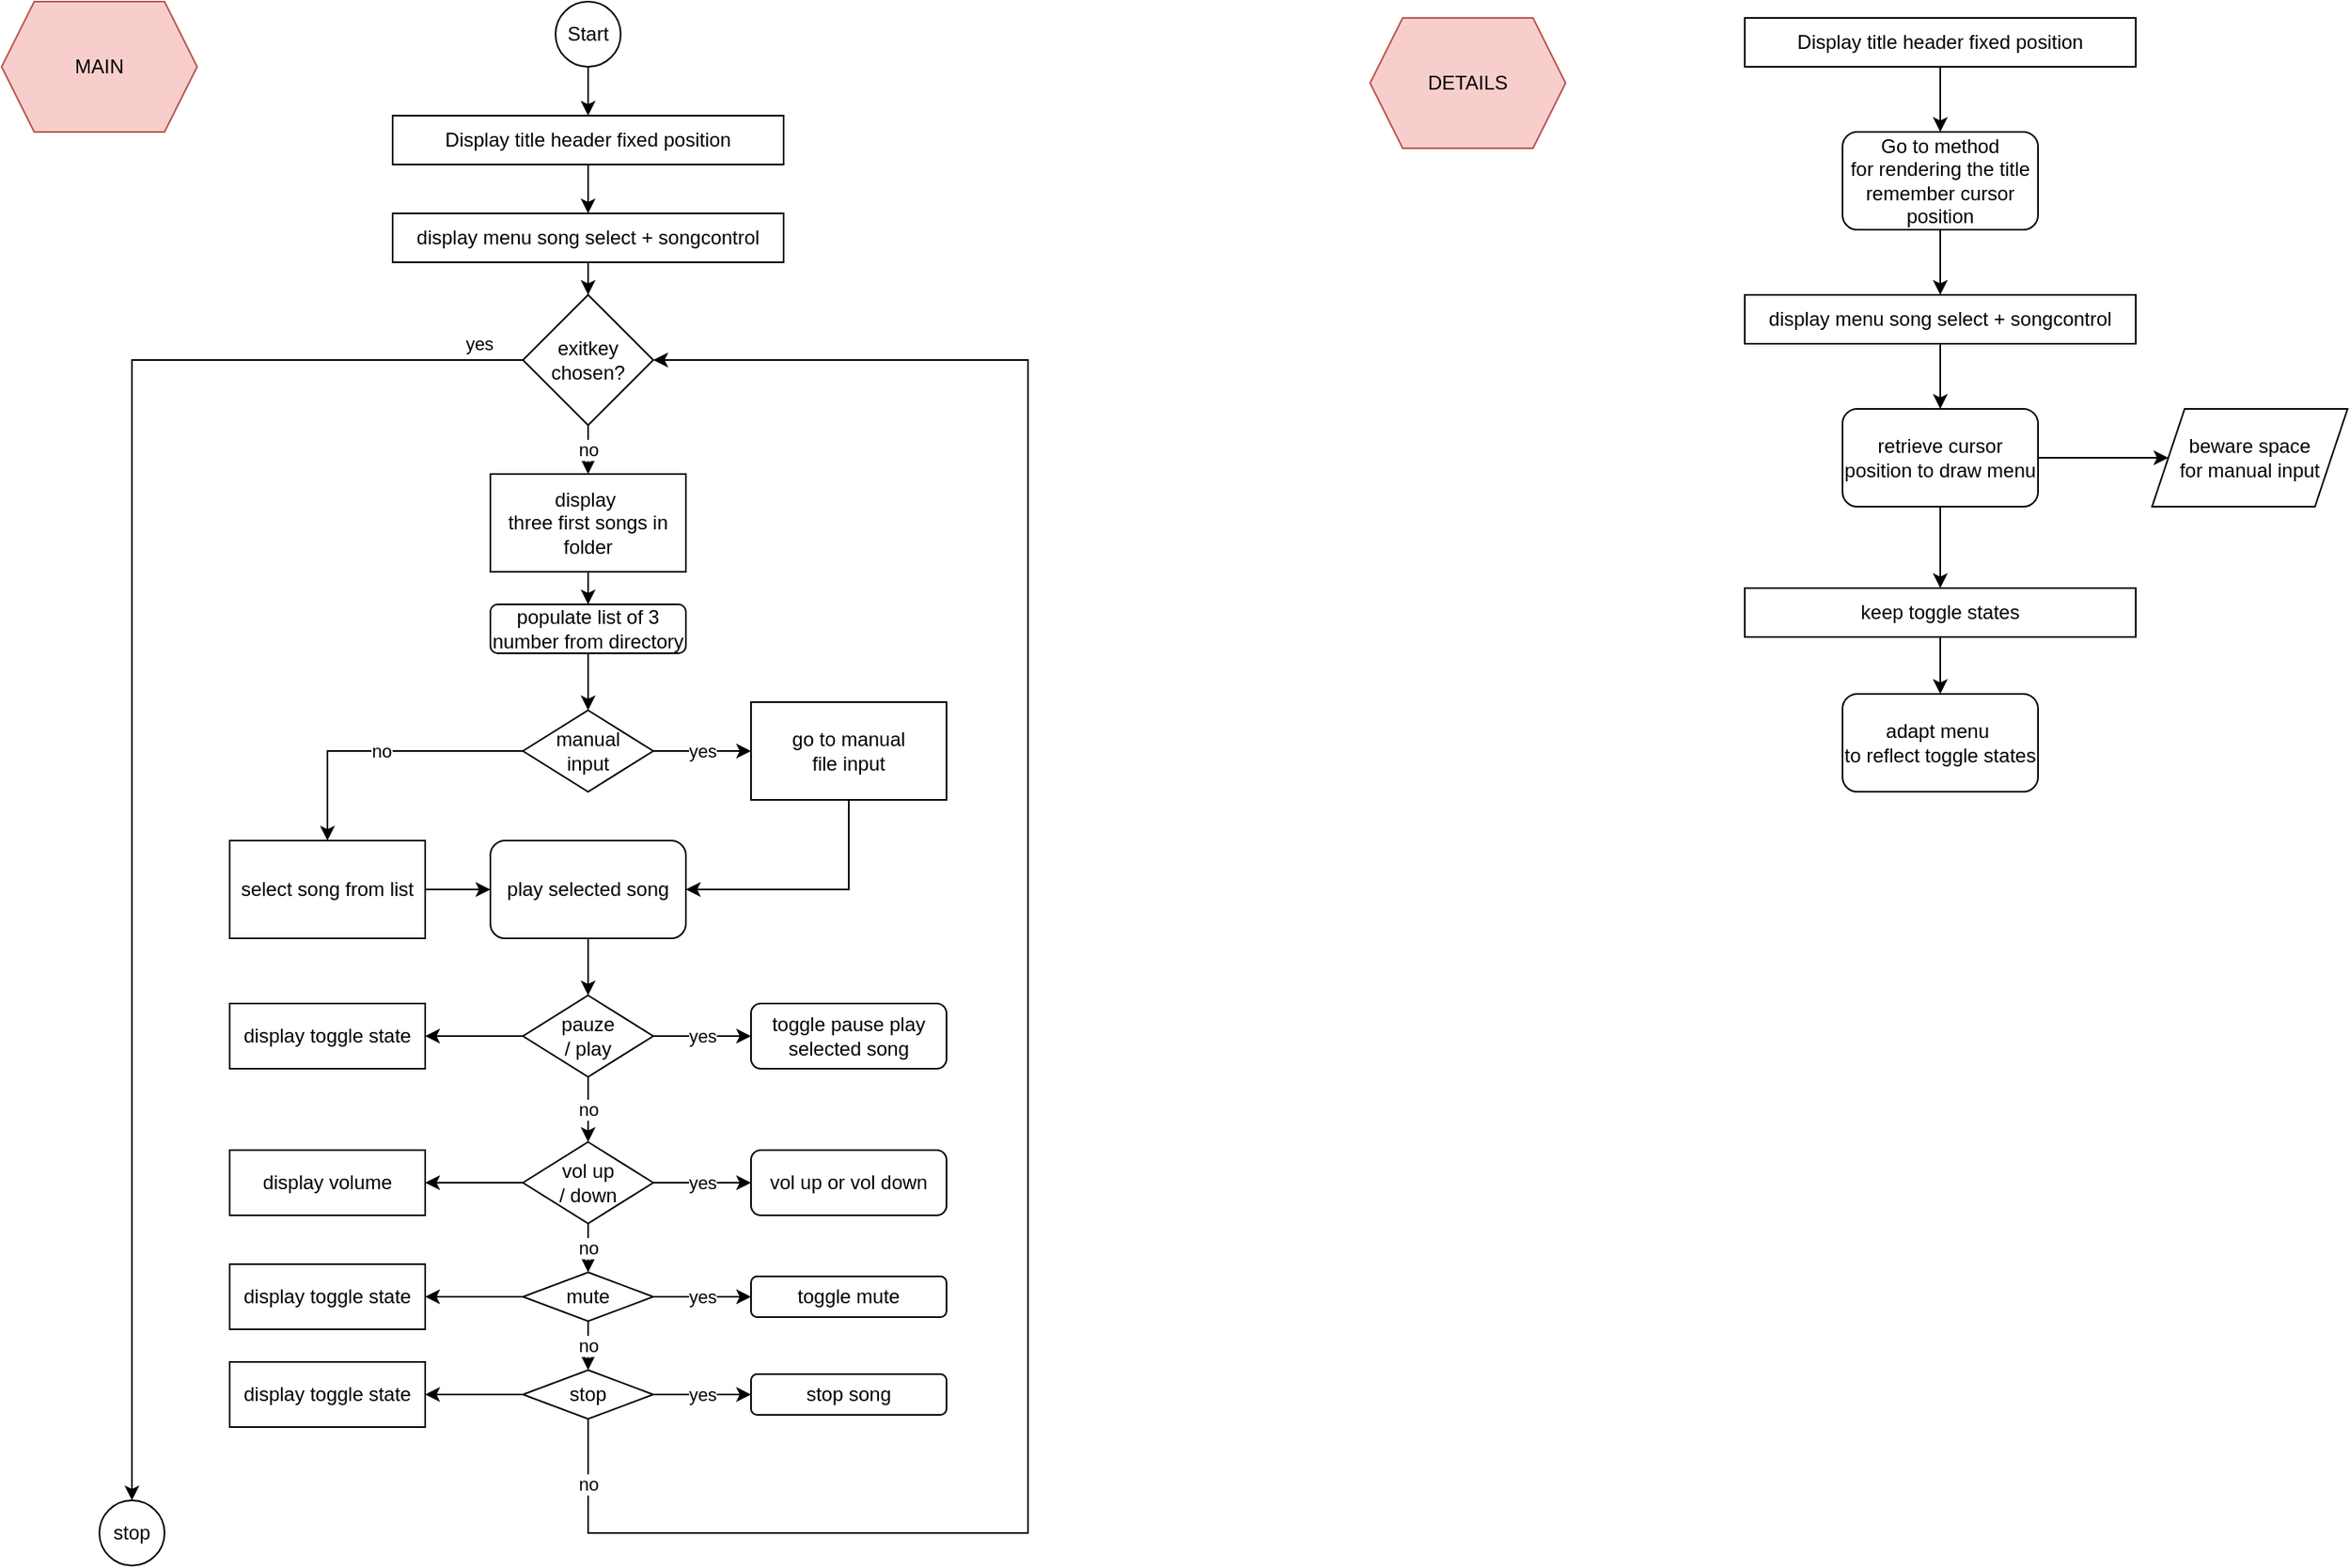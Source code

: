 <mxfile version="19.0.3" type="device"><diagram id="ioX9cFqcNt7SPgOkPbpN" name="Pagina-1"><mxGraphModel dx="1221" dy="764" grid="1" gridSize="10" guides="1" tooltips="1" connect="1" arrows="1" fold="1" page="1" pageScale="1" pageWidth="827" pageHeight="1169" math="0" shadow="0"><root><mxCell id="0"/><mxCell id="1" parent="0"/><mxCell id="AYrxsP6N2uExk-h1iRO6-63" value="" style="edgeStyle=orthogonalEdgeStyle;rounded=0;orthogonalLoop=1;jettySize=auto;html=1;" edge="1" parent="1" source="AYrxsP6N2uExk-h1iRO6-1" target="AYrxsP6N2uExk-h1iRO6-62"><mxGeometry relative="1" as="geometry"/></mxCell><mxCell id="AYrxsP6N2uExk-h1iRO6-1" value="Start" style="ellipse;whiteSpace=wrap;html=1;aspect=fixed;" vertex="1" parent="1"><mxGeometry x="380" y="20" width="40" height="40" as="geometry"/></mxCell><mxCell id="AYrxsP6N2uExk-h1iRO6-4" value="" style="edgeStyle=orthogonalEdgeStyle;rounded=0;orthogonalLoop=1;jettySize=auto;html=1;" edge="1" parent="1" source="AYrxsP6N2uExk-h1iRO6-2" target="AYrxsP6N2uExk-h1iRO6-3"><mxGeometry relative="1" as="geometry"/></mxCell><mxCell id="AYrxsP6N2uExk-h1iRO6-2" value="display menu song select + songcontrol" style="rounded=0;whiteSpace=wrap;html=1;" vertex="1" parent="1"><mxGeometry x="280" y="150" width="240" height="30" as="geometry"/></mxCell><mxCell id="AYrxsP6N2uExk-h1iRO6-7" value="yes" style="edgeStyle=orthogonalEdgeStyle;rounded=0;orthogonalLoop=1;jettySize=auto;html=1;" edge="1" parent="1" source="AYrxsP6N2uExk-h1iRO6-3" target="AYrxsP6N2uExk-h1iRO6-6"><mxGeometry x="-0.943" y="-10" relative="1" as="geometry"><mxPoint as="offset"/></mxGeometry></mxCell><mxCell id="AYrxsP6N2uExk-h1iRO6-17" value="no" style="edgeStyle=orthogonalEdgeStyle;rounded=0;orthogonalLoop=1;jettySize=auto;html=1;" edge="1" parent="1" source="AYrxsP6N2uExk-h1iRO6-3" target="AYrxsP6N2uExk-h1iRO6-14"><mxGeometry relative="1" as="geometry"/></mxCell><mxCell id="AYrxsP6N2uExk-h1iRO6-3" value="exitkey&lt;br&gt;chosen?" style="rhombus;whiteSpace=wrap;html=1;rounded=0;" vertex="1" parent="1"><mxGeometry x="360" y="200" width="80" height="80" as="geometry"/></mxCell><mxCell id="AYrxsP6N2uExk-h1iRO6-6" value="stop" style="ellipse;whiteSpace=wrap;html=1;aspect=fixed;" vertex="1" parent="1"><mxGeometry x="100" y="940" width="40" height="40" as="geometry"/></mxCell><mxCell id="AYrxsP6N2uExk-h1iRO6-11" value="yes" style="edgeStyle=orthogonalEdgeStyle;rounded=0;orthogonalLoop=1;jettySize=auto;html=1;" edge="1" parent="1" source="AYrxsP6N2uExk-h1iRO6-8" target="AYrxsP6N2uExk-h1iRO6-10"><mxGeometry relative="1" as="geometry"/></mxCell><mxCell id="AYrxsP6N2uExk-h1iRO6-74" value="no" style="edgeStyle=orthogonalEdgeStyle;rounded=0;orthogonalLoop=1;jettySize=auto;html=1;entryX=0.5;entryY=0;entryDx=0;entryDy=0;" edge="1" parent="1" source="AYrxsP6N2uExk-h1iRO6-8" target="AYrxsP6N2uExk-h1iRO6-78"><mxGeometry relative="1" as="geometry"><mxPoint x="240" y="540" as="targetPoint"/></mxGeometry></mxCell><mxCell id="AYrxsP6N2uExk-h1iRO6-8" value="manual&lt;br&gt;input" style="rhombus;whiteSpace=wrap;html=1;rounded=0;" vertex="1" parent="1"><mxGeometry x="360" y="455" width="80" height="50" as="geometry"/></mxCell><mxCell id="AYrxsP6N2uExk-h1iRO6-73" style="edgeStyle=orthogonalEdgeStyle;rounded=0;orthogonalLoop=1;jettySize=auto;html=1;entryX=1;entryY=0.5;entryDx=0;entryDy=0;exitX=0.5;exitY=1;exitDx=0;exitDy=0;" edge="1" parent="1" source="AYrxsP6N2uExk-h1iRO6-10" target="AYrxsP6N2uExk-h1iRO6-18"><mxGeometry relative="1" as="geometry"/></mxCell><mxCell id="AYrxsP6N2uExk-h1iRO6-10" value="go to manual&lt;br&gt;file input" style="whiteSpace=wrap;html=1;rounded=0;" vertex="1" parent="1"><mxGeometry x="500" y="450" width="120" height="60" as="geometry"/></mxCell><mxCell id="AYrxsP6N2uExk-h1iRO6-70" value="" style="edgeStyle=orthogonalEdgeStyle;rounded=0;orthogonalLoop=1;jettySize=auto;html=1;" edge="1" parent="1" source="AYrxsP6N2uExk-h1iRO6-14" target="AYrxsP6N2uExk-h1iRO6-69"><mxGeometry relative="1" as="geometry"/></mxCell><mxCell id="AYrxsP6N2uExk-h1iRO6-14" value="display&amp;nbsp;&lt;br&gt;three first songs in folder" style="rounded=0;whiteSpace=wrap;html=1;" vertex="1" parent="1"><mxGeometry x="340" y="310" width="120" height="60" as="geometry"/></mxCell><mxCell id="AYrxsP6N2uExk-h1iRO6-77" value="" style="edgeStyle=orthogonalEdgeStyle;rounded=0;orthogonalLoop=1;jettySize=auto;html=1;" edge="1" parent="1" source="AYrxsP6N2uExk-h1iRO6-18" target="AYrxsP6N2uExk-h1iRO6-22"><mxGeometry relative="1" as="geometry"/></mxCell><mxCell id="AYrxsP6N2uExk-h1iRO6-18" value="play selected song" style="rounded=1;whiteSpace=wrap;html=1;" vertex="1" parent="1"><mxGeometry x="340" y="535" width="120" height="60" as="geometry"/></mxCell><mxCell id="AYrxsP6N2uExk-h1iRO6-25" value="yes" style="edgeStyle=orthogonalEdgeStyle;rounded=0;orthogonalLoop=1;jettySize=auto;html=1;" edge="1" parent="1" source="AYrxsP6N2uExk-h1iRO6-22" target="AYrxsP6N2uExk-h1iRO6-23"><mxGeometry relative="1" as="geometry"/></mxCell><mxCell id="AYrxsP6N2uExk-h1iRO6-29" value="no" style="edgeStyle=orthogonalEdgeStyle;rounded=0;orthogonalLoop=1;jettySize=auto;html=1;" edge="1" parent="1" source="AYrxsP6N2uExk-h1iRO6-22" target="AYrxsP6N2uExk-h1iRO6-26"><mxGeometry relative="1" as="geometry"/></mxCell><mxCell id="AYrxsP6N2uExk-h1iRO6-57" value="" style="edgeStyle=orthogonalEdgeStyle;rounded=0;orthogonalLoop=1;jettySize=auto;html=1;" edge="1" parent="1" source="AYrxsP6N2uExk-h1iRO6-22" target="AYrxsP6N2uExk-h1iRO6-48"><mxGeometry relative="1" as="geometry"/></mxCell><mxCell id="AYrxsP6N2uExk-h1iRO6-22" value="pauze&lt;br&gt;/ play" style="rhombus;whiteSpace=wrap;html=1;" vertex="1" parent="1"><mxGeometry x="360" y="630" width="80" height="50" as="geometry"/></mxCell><mxCell id="AYrxsP6N2uExk-h1iRO6-23" value="toggle pause play&lt;br&gt;selected song" style="rounded=1;whiteSpace=wrap;html=1;" vertex="1" parent="1"><mxGeometry x="500" y="635" width="120" height="40" as="geometry"/></mxCell><mxCell id="AYrxsP6N2uExk-h1iRO6-30" value="yes" style="edgeStyle=orthogonalEdgeStyle;rounded=0;orthogonalLoop=1;jettySize=auto;html=1;" edge="1" parent="1" source="AYrxsP6N2uExk-h1iRO6-26" target="AYrxsP6N2uExk-h1iRO6-27"><mxGeometry relative="1" as="geometry"/></mxCell><mxCell id="AYrxsP6N2uExk-h1iRO6-33" value="no" style="edgeStyle=orthogonalEdgeStyle;rounded=0;orthogonalLoop=1;jettySize=auto;html=1;" edge="1" parent="1" source="AYrxsP6N2uExk-h1iRO6-26" target="AYrxsP6N2uExk-h1iRO6-31"><mxGeometry relative="1" as="geometry"/></mxCell><mxCell id="AYrxsP6N2uExk-h1iRO6-58" value="" style="edgeStyle=orthogonalEdgeStyle;rounded=0;orthogonalLoop=1;jettySize=auto;html=1;" edge="1" parent="1" source="AYrxsP6N2uExk-h1iRO6-26" target="AYrxsP6N2uExk-h1iRO6-28"><mxGeometry relative="1" as="geometry"/></mxCell><mxCell id="AYrxsP6N2uExk-h1iRO6-26" value="vol up&lt;br&gt;/ down" style="rhombus;whiteSpace=wrap;html=1;" vertex="1" parent="1"><mxGeometry x="360" y="720" width="80" height="50" as="geometry"/></mxCell><mxCell id="AYrxsP6N2uExk-h1iRO6-27" value="vol up or vol down" style="rounded=1;whiteSpace=wrap;html=1;" vertex="1" parent="1"><mxGeometry x="500" y="725" width="120" height="40" as="geometry"/></mxCell><mxCell id="AYrxsP6N2uExk-h1iRO6-28" value="display volume" style="rounded=0;whiteSpace=wrap;html=1;" vertex="1" parent="1"><mxGeometry x="180" y="725" width="120" height="40" as="geometry"/></mxCell><mxCell id="AYrxsP6N2uExk-h1iRO6-34" value="yes" style="edgeStyle=orthogonalEdgeStyle;rounded=0;orthogonalLoop=1;jettySize=auto;html=1;" edge="1" parent="1" source="AYrxsP6N2uExk-h1iRO6-31" target="AYrxsP6N2uExk-h1iRO6-32"><mxGeometry relative="1" as="geometry"/></mxCell><mxCell id="AYrxsP6N2uExk-h1iRO6-37" value="no" style="edgeStyle=orthogonalEdgeStyle;rounded=0;orthogonalLoop=1;jettySize=auto;html=1;" edge="1" parent="1" source="AYrxsP6N2uExk-h1iRO6-31" target="AYrxsP6N2uExk-h1iRO6-35"><mxGeometry relative="1" as="geometry"/></mxCell><mxCell id="AYrxsP6N2uExk-h1iRO6-59" value="" style="edgeStyle=orthogonalEdgeStyle;rounded=0;orthogonalLoop=1;jettySize=auto;html=1;" edge="1" parent="1" source="AYrxsP6N2uExk-h1iRO6-31" target="AYrxsP6N2uExk-h1iRO6-50"><mxGeometry relative="1" as="geometry"/></mxCell><mxCell id="AYrxsP6N2uExk-h1iRO6-31" value="mute" style="rhombus;whiteSpace=wrap;html=1;" vertex="1" parent="1"><mxGeometry x="360" y="800" width="80" height="30" as="geometry"/></mxCell><mxCell id="AYrxsP6N2uExk-h1iRO6-32" value="toggle mute" style="rounded=1;whiteSpace=wrap;html=1;" vertex="1" parent="1"><mxGeometry x="500" y="802.5" width="120" height="25" as="geometry"/></mxCell><mxCell id="AYrxsP6N2uExk-h1iRO6-39" value="yes" style="edgeStyle=orthogonalEdgeStyle;rounded=0;orthogonalLoop=1;jettySize=auto;html=1;" edge="1" parent="1" source="AYrxsP6N2uExk-h1iRO6-35" target="AYrxsP6N2uExk-h1iRO6-36"><mxGeometry relative="1" as="geometry"/></mxCell><mxCell id="AYrxsP6N2uExk-h1iRO6-60" value="" style="edgeStyle=orthogonalEdgeStyle;rounded=0;orthogonalLoop=1;jettySize=auto;html=1;" edge="1" parent="1" source="AYrxsP6N2uExk-h1iRO6-35" target="AYrxsP6N2uExk-h1iRO6-51"><mxGeometry relative="1" as="geometry"/></mxCell><mxCell id="AYrxsP6N2uExk-h1iRO6-35" value="stop" style="rhombus;whiteSpace=wrap;html=1;" vertex="1" parent="1"><mxGeometry x="360" y="860" width="80" height="30" as="geometry"/></mxCell><mxCell id="AYrxsP6N2uExk-h1iRO6-36" value="stop song" style="rounded=1;whiteSpace=wrap;html=1;" vertex="1" parent="1"><mxGeometry x="500" y="862.5" width="120" height="25" as="geometry"/></mxCell><mxCell id="AYrxsP6N2uExk-h1iRO6-48" value="display toggle state" style="rounded=0;whiteSpace=wrap;html=1;" vertex="1" parent="1"><mxGeometry x="180" y="635" width="120" height="40" as="geometry"/></mxCell><mxCell id="AYrxsP6N2uExk-h1iRO6-50" value="display toggle state" style="rounded=0;whiteSpace=wrap;html=1;" vertex="1" parent="1"><mxGeometry x="180" y="795" width="120" height="40" as="geometry"/></mxCell><mxCell id="AYrxsP6N2uExk-h1iRO6-51" value="display toggle state" style="rounded=0;whiteSpace=wrap;html=1;" vertex="1" parent="1"><mxGeometry x="180" y="855" width="120" height="40" as="geometry"/></mxCell><mxCell id="AYrxsP6N2uExk-h1iRO6-61" value="no" style="edgeStyle=orthogonalEdgeStyle;rounded=0;orthogonalLoop=1;jettySize=auto;html=1;entryX=1;entryY=0.5;entryDx=0;entryDy=0;exitX=0.5;exitY=1;exitDx=0;exitDy=0;" edge="1" parent="1" source="AYrxsP6N2uExk-h1iRO6-35" target="AYrxsP6N2uExk-h1iRO6-3"><mxGeometry x="-0.938" relative="1" as="geometry"><mxPoint x="660" y="330" as="targetPoint"/><mxPoint x="400" y="950" as="sourcePoint"/><Array as="points"><mxPoint x="400" y="960"/><mxPoint x="670" y="960"/><mxPoint x="670" y="240"/></Array><mxPoint as="offset"/></mxGeometry></mxCell><mxCell id="AYrxsP6N2uExk-h1iRO6-65" style="edgeStyle=orthogonalEdgeStyle;rounded=0;orthogonalLoop=1;jettySize=auto;html=1;" edge="1" parent="1" source="AYrxsP6N2uExk-h1iRO6-62" target="AYrxsP6N2uExk-h1iRO6-2"><mxGeometry relative="1" as="geometry"/></mxCell><mxCell id="AYrxsP6N2uExk-h1iRO6-62" value="Display title header fixed position" style="rounded=0;whiteSpace=wrap;html=1;" vertex="1" parent="1"><mxGeometry x="280" y="90" width="240" height="30" as="geometry"/></mxCell><mxCell id="AYrxsP6N2uExk-h1iRO6-71" value="" style="edgeStyle=orthogonalEdgeStyle;rounded=0;orthogonalLoop=1;jettySize=auto;html=1;" edge="1" parent="1" source="AYrxsP6N2uExk-h1iRO6-69" target="AYrxsP6N2uExk-h1iRO6-8"><mxGeometry relative="1" as="geometry"/></mxCell><mxCell id="AYrxsP6N2uExk-h1iRO6-69" value="populate list of 3 number from directory" style="rounded=1;whiteSpace=wrap;html=1;" vertex="1" parent="1"><mxGeometry x="340" y="390" width="120" height="30" as="geometry"/></mxCell><mxCell id="AYrxsP6N2uExk-h1iRO6-79" value="" style="edgeStyle=orthogonalEdgeStyle;rounded=0;orthogonalLoop=1;jettySize=auto;html=1;" edge="1" parent="1" source="AYrxsP6N2uExk-h1iRO6-78" target="AYrxsP6N2uExk-h1iRO6-18"><mxGeometry relative="1" as="geometry"/></mxCell><mxCell id="AYrxsP6N2uExk-h1iRO6-78" value="select song from list" style="whiteSpace=wrap;html=1;rounded=0;" vertex="1" parent="1"><mxGeometry x="180" y="535" width="120" height="60" as="geometry"/></mxCell><mxCell id="AYrxsP6N2uExk-h1iRO6-86" value="" style="edgeStyle=orthogonalEdgeStyle;rounded=0;orthogonalLoop=1;jettySize=auto;html=1;" edge="1" parent="1" source="AYrxsP6N2uExk-h1iRO6-80" target="AYrxsP6N2uExk-h1iRO6-81"><mxGeometry relative="1" as="geometry"/></mxCell><mxCell id="AYrxsP6N2uExk-h1iRO6-80" value="Display title header fixed position" style="rounded=0;whiteSpace=wrap;html=1;" vertex="1" parent="1"><mxGeometry x="1110" y="30" width="240" height="30" as="geometry"/></mxCell><mxCell id="AYrxsP6N2uExk-h1iRO6-85" value="" style="edgeStyle=orthogonalEdgeStyle;rounded=0;orthogonalLoop=1;jettySize=auto;html=1;" edge="1" parent="1" source="AYrxsP6N2uExk-h1iRO6-81" target="AYrxsP6N2uExk-h1iRO6-84"><mxGeometry relative="1" as="geometry"/></mxCell><mxCell id="AYrxsP6N2uExk-h1iRO6-81" value="Go to method&lt;br&gt;for rendering the title&lt;br&gt;remember cursor&lt;br&gt;position" style="rounded=1;whiteSpace=wrap;html=1;" vertex="1" parent="1"><mxGeometry x="1170" y="100" width="120" height="60" as="geometry"/></mxCell><mxCell id="AYrxsP6N2uExk-h1iRO6-82" value="MAIN" style="shape=hexagon;perimeter=hexagonPerimeter2;whiteSpace=wrap;html=1;fixedSize=1;fillColor=#f8cecc;strokeColor=#b85450;" vertex="1" parent="1"><mxGeometry x="40" y="20" width="120" height="80" as="geometry"/></mxCell><mxCell id="AYrxsP6N2uExk-h1iRO6-83" value="DETAILS" style="shape=hexagon;perimeter=hexagonPerimeter2;whiteSpace=wrap;html=1;fixedSize=1;fillColor=#f8cecc;strokeColor=#b85450;" vertex="1" parent="1"><mxGeometry x="880" y="30" width="120" height="80" as="geometry"/></mxCell><mxCell id="AYrxsP6N2uExk-h1iRO6-90" value="" style="edgeStyle=orthogonalEdgeStyle;rounded=0;orthogonalLoop=1;jettySize=auto;html=1;" edge="1" parent="1" source="AYrxsP6N2uExk-h1iRO6-84" target="AYrxsP6N2uExk-h1iRO6-87"><mxGeometry relative="1" as="geometry"/></mxCell><mxCell id="AYrxsP6N2uExk-h1iRO6-84" value="display menu song select + songcontrol" style="rounded=0;whiteSpace=wrap;html=1;" vertex="1" parent="1"><mxGeometry x="1110" y="200" width="240" height="30" as="geometry"/></mxCell><mxCell id="AYrxsP6N2uExk-h1iRO6-89" value="" style="edgeStyle=orthogonalEdgeStyle;rounded=0;orthogonalLoop=1;jettySize=auto;html=1;" edge="1" parent="1" source="AYrxsP6N2uExk-h1iRO6-87" target="AYrxsP6N2uExk-h1iRO6-88"><mxGeometry relative="1" as="geometry"/></mxCell><mxCell id="AYrxsP6N2uExk-h1iRO6-94" style="edgeStyle=orthogonalEdgeStyle;rounded=0;orthogonalLoop=1;jettySize=auto;html=1;" edge="1" parent="1" source="AYrxsP6N2uExk-h1iRO6-87" target="AYrxsP6N2uExk-h1iRO6-91"><mxGeometry relative="1" as="geometry"/></mxCell><mxCell id="AYrxsP6N2uExk-h1iRO6-87" value="retrieve cursor position to draw menu" style="rounded=1;whiteSpace=wrap;html=1;" vertex="1" parent="1"><mxGeometry x="1170" y="270" width="120" height="60" as="geometry"/></mxCell><mxCell id="AYrxsP6N2uExk-h1iRO6-88" value="beware space&lt;br&gt;for manual input" style="shape=parallelogram;perimeter=parallelogramPerimeter;whiteSpace=wrap;html=1;fixedSize=1;" vertex="1" parent="1"><mxGeometry x="1360" y="270" width="120" height="60" as="geometry"/></mxCell><mxCell id="AYrxsP6N2uExk-h1iRO6-95" style="edgeStyle=orthogonalEdgeStyle;rounded=0;orthogonalLoop=1;jettySize=auto;html=1;" edge="1" parent="1" source="AYrxsP6N2uExk-h1iRO6-91" target="AYrxsP6N2uExk-h1iRO6-92"><mxGeometry relative="1" as="geometry"/></mxCell><mxCell id="AYrxsP6N2uExk-h1iRO6-91" value="keep toggle states" style="rounded=0;whiteSpace=wrap;html=1;" vertex="1" parent="1"><mxGeometry x="1110" y="380" width="240" height="30" as="geometry"/></mxCell><mxCell id="AYrxsP6N2uExk-h1iRO6-92" value="adapt menu&amp;nbsp;&lt;br&gt;to reflect toggle states" style="rounded=1;whiteSpace=wrap;html=1;" vertex="1" parent="1"><mxGeometry x="1170" y="445" width="120" height="60" as="geometry"/></mxCell></root></mxGraphModel></diagram></mxfile>